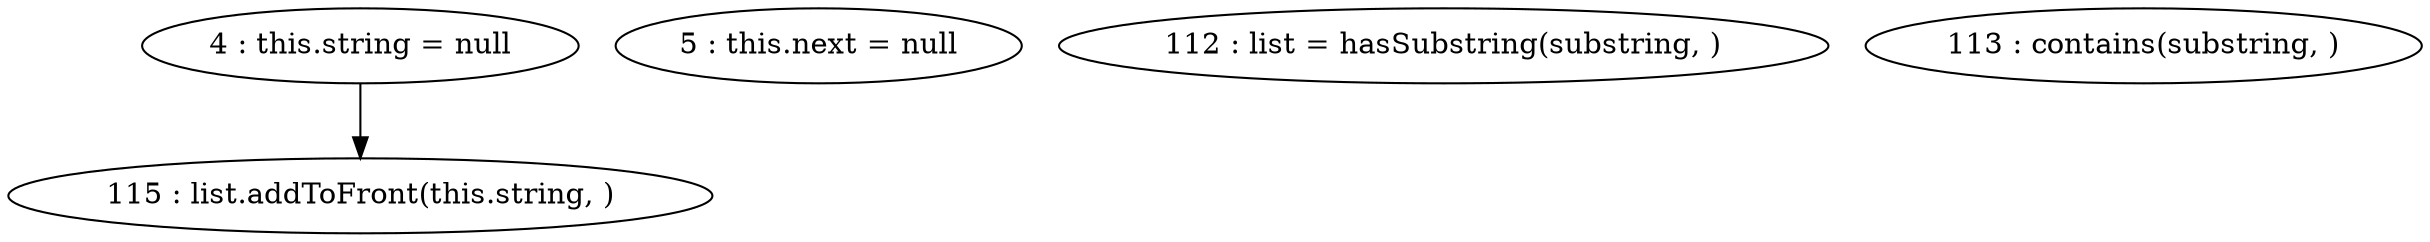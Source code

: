 digraph G {
"4 : this.string = null"
"4 : this.string = null" -> "115 : list.addToFront(this.string, )"
"5 : this.next = null"
"112 : list = hasSubstring(substring, )"
"113 : contains(substring, )"
"115 : list.addToFront(this.string, )"
}